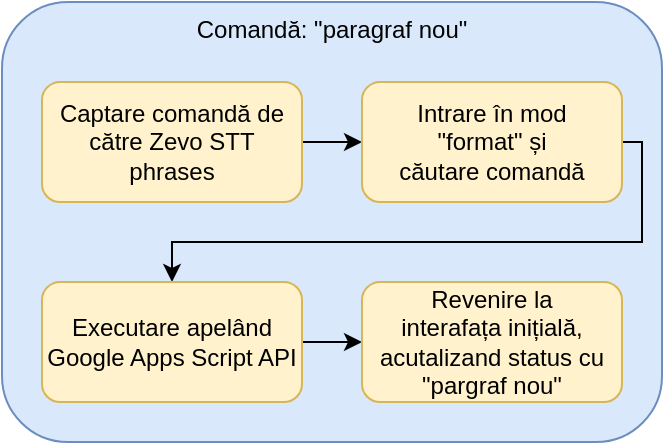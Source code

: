 <mxfile version="21.2.9" type="github">
  <diagram name="Page-1" id="PjTgxjelHLMTIVskiN9_">
    <mxGraphModel dx="1050" dy="573" grid="1" gridSize="10" guides="1" tooltips="1" connect="1" arrows="1" fold="1" page="1" pageScale="1" pageWidth="850" pageHeight="1100" math="0" shadow="0">
      <root>
        <mxCell id="0" />
        <mxCell id="1" parent="0" />
        <mxCell id="ORDeQYvTfZDBMbFEA2A7-1" value="Comandă: &quot;paragraf nou&quot;" style="rounded=1;whiteSpace=wrap;html=1;verticalAlign=top;fillColor=#dae8fc;strokeColor=#6c8ebf;" vertex="1" parent="1">
          <mxGeometry x="80" y="70" width="330" height="220" as="geometry" />
        </mxCell>
        <mxCell id="ORDeQYvTfZDBMbFEA2A7-7" style="edgeStyle=orthogonalEdgeStyle;rounded=0;orthogonalLoop=1;jettySize=auto;html=1;exitX=1;exitY=0.5;exitDx=0;exitDy=0;entryX=0;entryY=0.5;entryDx=0;entryDy=0;" edge="1" parent="1" source="ORDeQYvTfZDBMbFEA2A7-4" target="ORDeQYvTfZDBMbFEA2A7-6">
          <mxGeometry relative="1" as="geometry" />
        </mxCell>
        <mxCell id="ORDeQYvTfZDBMbFEA2A7-4" value="Captare comandă de către Zevo STT phrases" style="rounded=1;whiteSpace=wrap;html=1;fillColor=#fff2cc;strokeColor=#d6b656;" vertex="1" parent="1">
          <mxGeometry x="100" y="110" width="130" height="60" as="geometry" />
        </mxCell>
        <mxCell id="ORDeQYvTfZDBMbFEA2A7-10" style="edgeStyle=orthogonalEdgeStyle;rounded=0;orthogonalLoop=1;jettySize=auto;html=1;exitX=1;exitY=0.5;exitDx=0;exitDy=0;entryX=0.5;entryY=0;entryDx=0;entryDy=0;" edge="1" parent="1" source="ORDeQYvTfZDBMbFEA2A7-6" target="ORDeQYvTfZDBMbFEA2A7-8">
          <mxGeometry relative="1" as="geometry">
            <Array as="points">
              <mxPoint x="400" y="140" />
              <mxPoint x="400" y="190" />
              <mxPoint x="165" y="190" />
            </Array>
          </mxGeometry>
        </mxCell>
        <mxCell id="ORDeQYvTfZDBMbFEA2A7-6" value="Intrare&amp;nbsp;în&amp;nbsp;mod &lt;br&gt;&quot;format&quot;&amp;nbsp;și&lt;br&gt;&amp;nbsp;căutare comandă&amp;nbsp;" style="rounded=1;whiteSpace=wrap;html=1;fillColor=#fff2cc;strokeColor=#d6b656;" vertex="1" parent="1">
          <mxGeometry x="260" y="110" width="130" height="60" as="geometry" />
        </mxCell>
        <mxCell id="ORDeQYvTfZDBMbFEA2A7-11" style="edgeStyle=orthogonalEdgeStyle;rounded=0;orthogonalLoop=1;jettySize=auto;html=1;exitX=1;exitY=0.5;exitDx=0;exitDy=0;entryX=0;entryY=0.5;entryDx=0;entryDy=0;" edge="1" parent="1" source="ORDeQYvTfZDBMbFEA2A7-8" target="ORDeQYvTfZDBMbFEA2A7-9">
          <mxGeometry relative="1" as="geometry" />
        </mxCell>
        <mxCell id="ORDeQYvTfZDBMbFEA2A7-8" value="Executare&amp;nbsp;apelând&lt;br&gt;Google Apps Script API" style="rounded=1;whiteSpace=wrap;html=1;fillColor=#fff2cc;strokeColor=#d6b656;" vertex="1" parent="1">
          <mxGeometry x="100" y="210" width="130" height="60" as="geometry" />
        </mxCell>
        <mxCell id="ORDeQYvTfZDBMbFEA2A7-9" value="Revenire la interafața&amp;nbsp;inițială,&lt;br&gt;acutalizand status cu &quot;pargraf nou&quot;" style="rounded=1;whiteSpace=wrap;html=1;fillColor=#fff2cc;strokeColor=#d6b656;" vertex="1" parent="1">
          <mxGeometry x="260" y="210" width="130" height="60" as="geometry" />
        </mxCell>
      </root>
    </mxGraphModel>
  </diagram>
</mxfile>
